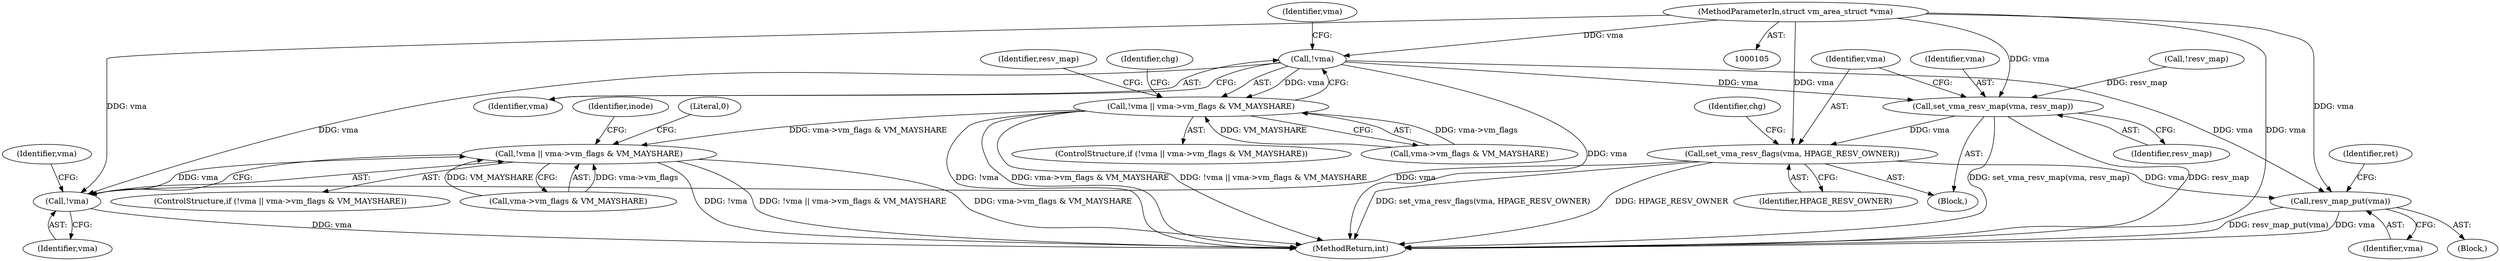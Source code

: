 digraph "0_linux_c50ac050811d6485616a193eb0f37bfbd191cc89@pointer" {
"1000109" [label="(MethodParameterIn,struct vm_area_struct *vma)"];
"1000132" [label="(Call,!vma)"];
"1000131" [label="(Call,!vma || vma->vm_flags & VM_MAYSHARE)"];
"1000207" [label="(Call,!vma || vma->vm_flags & VM_MAYSHARE)"];
"1000167" [label="(Call,set_vma_resv_map(vma, resv_map))"];
"1000170" [label="(Call,set_vma_resv_flags(vma, HPAGE_RESV_OWNER))"];
"1000208" [label="(Call,!vma)"];
"1000227" [label="(Call,resv_map_put(vma))"];
"1000206" [label="(ControlStructure,if (!vma || vma->vm_flags & VM_MAYSHARE))"];
"1000208" [label="(Call,!vma)"];
"1000228" [label="(Identifier,vma)"];
"1000157" [label="(Call,!resv_map)"];
"1000151" [label="(Block,)"];
"1000230" [label="(Identifier,ret)"];
"1000225" [label="(Literal,0)"];
"1000172" [label="(Identifier,HPAGE_RESV_OWNER)"];
"1000231" [label="(MethodReturn,int)"];
"1000132" [label="(Call,!vma)"];
"1000130" [label="(ControlStructure,if (!vma || vma->vm_flags & VM_MAYSHARE))"];
"1000168" [label="(Identifier,vma)"];
"1000140" [label="(Identifier,chg)"];
"1000171" [label="(Identifier,vma)"];
"1000169" [label="(Identifier,resv_map)"];
"1000219" [label="(Identifier,inode)"];
"1000175" [label="(Identifier,chg)"];
"1000131" [label="(Call,!vma || vma->vm_flags & VM_MAYSHARE)"];
"1000209" [label="(Identifier,vma)"];
"1000111" [label="(Block,)"];
"1000212" [label="(Identifier,vma)"];
"1000133" [label="(Identifier,vma)"];
"1000227" [label="(Call,resv_map_put(vma))"];
"1000136" [label="(Identifier,vma)"];
"1000210" [label="(Call,vma->vm_flags & VM_MAYSHARE)"];
"1000109" [label="(MethodParameterIn,struct vm_area_struct *vma)"];
"1000154" [label="(Identifier,resv_map)"];
"1000170" [label="(Call,set_vma_resv_flags(vma, HPAGE_RESV_OWNER))"];
"1000167" [label="(Call,set_vma_resv_map(vma, resv_map))"];
"1000207" [label="(Call,!vma || vma->vm_flags & VM_MAYSHARE)"];
"1000134" [label="(Call,vma->vm_flags & VM_MAYSHARE)"];
"1000109" -> "1000105"  [label="AST: "];
"1000109" -> "1000231"  [label="DDG: vma"];
"1000109" -> "1000132"  [label="DDG: vma"];
"1000109" -> "1000167"  [label="DDG: vma"];
"1000109" -> "1000170"  [label="DDG: vma"];
"1000109" -> "1000208"  [label="DDG: vma"];
"1000109" -> "1000227"  [label="DDG: vma"];
"1000132" -> "1000131"  [label="AST: "];
"1000132" -> "1000133"  [label="CFG: "];
"1000133" -> "1000132"  [label="AST: "];
"1000136" -> "1000132"  [label="CFG: "];
"1000131" -> "1000132"  [label="CFG: "];
"1000132" -> "1000231"  [label="DDG: vma"];
"1000132" -> "1000131"  [label="DDG: vma"];
"1000132" -> "1000167"  [label="DDG: vma"];
"1000132" -> "1000208"  [label="DDG: vma"];
"1000132" -> "1000227"  [label="DDG: vma"];
"1000131" -> "1000130"  [label="AST: "];
"1000131" -> "1000134"  [label="CFG: "];
"1000134" -> "1000131"  [label="AST: "];
"1000140" -> "1000131"  [label="CFG: "];
"1000154" -> "1000131"  [label="CFG: "];
"1000131" -> "1000231"  [label="DDG: !vma"];
"1000131" -> "1000231"  [label="DDG: vma->vm_flags & VM_MAYSHARE"];
"1000131" -> "1000231"  [label="DDG: !vma || vma->vm_flags & VM_MAYSHARE"];
"1000134" -> "1000131"  [label="DDG: vma->vm_flags"];
"1000134" -> "1000131"  [label="DDG: VM_MAYSHARE"];
"1000131" -> "1000207"  [label="DDG: vma->vm_flags & VM_MAYSHARE"];
"1000207" -> "1000206"  [label="AST: "];
"1000207" -> "1000208"  [label="CFG: "];
"1000207" -> "1000210"  [label="CFG: "];
"1000208" -> "1000207"  [label="AST: "];
"1000210" -> "1000207"  [label="AST: "];
"1000219" -> "1000207"  [label="CFG: "];
"1000225" -> "1000207"  [label="CFG: "];
"1000207" -> "1000231"  [label="DDG: vma->vm_flags & VM_MAYSHARE"];
"1000207" -> "1000231"  [label="DDG: !vma"];
"1000207" -> "1000231"  [label="DDG: !vma || vma->vm_flags & VM_MAYSHARE"];
"1000208" -> "1000207"  [label="DDG: vma"];
"1000210" -> "1000207"  [label="DDG: vma->vm_flags"];
"1000210" -> "1000207"  [label="DDG: VM_MAYSHARE"];
"1000167" -> "1000151"  [label="AST: "];
"1000167" -> "1000169"  [label="CFG: "];
"1000168" -> "1000167"  [label="AST: "];
"1000169" -> "1000167"  [label="AST: "];
"1000171" -> "1000167"  [label="CFG: "];
"1000167" -> "1000231"  [label="DDG: resv_map"];
"1000167" -> "1000231"  [label="DDG: set_vma_resv_map(vma, resv_map)"];
"1000157" -> "1000167"  [label="DDG: resv_map"];
"1000167" -> "1000170"  [label="DDG: vma"];
"1000170" -> "1000151"  [label="AST: "];
"1000170" -> "1000172"  [label="CFG: "];
"1000171" -> "1000170"  [label="AST: "];
"1000172" -> "1000170"  [label="AST: "];
"1000175" -> "1000170"  [label="CFG: "];
"1000170" -> "1000231"  [label="DDG: HPAGE_RESV_OWNER"];
"1000170" -> "1000231"  [label="DDG: set_vma_resv_flags(vma, HPAGE_RESV_OWNER)"];
"1000170" -> "1000208"  [label="DDG: vma"];
"1000170" -> "1000227"  [label="DDG: vma"];
"1000208" -> "1000209"  [label="CFG: "];
"1000209" -> "1000208"  [label="AST: "];
"1000212" -> "1000208"  [label="CFG: "];
"1000208" -> "1000231"  [label="DDG: vma"];
"1000227" -> "1000111"  [label="AST: "];
"1000227" -> "1000228"  [label="CFG: "];
"1000228" -> "1000227"  [label="AST: "];
"1000230" -> "1000227"  [label="CFG: "];
"1000227" -> "1000231"  [label="DDG: resv_map_put(vma)"];
"1000227" -> "1000231"  [label="DDG: vma"];
}
